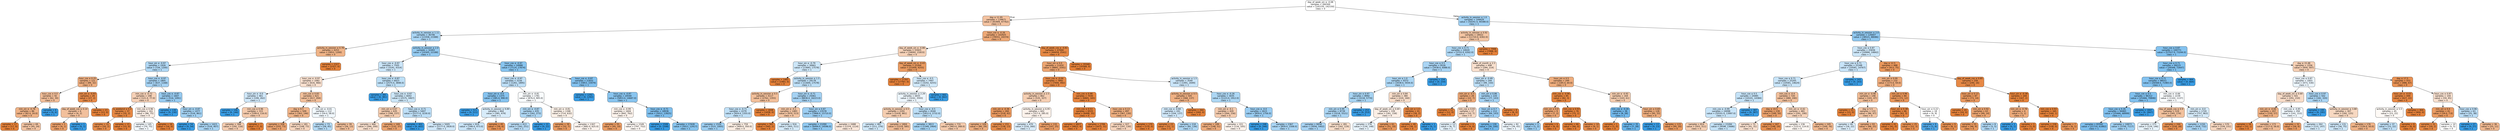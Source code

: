 digraph Tree {
node [shape=box, style="filled, rounded", color="black", fontname="helvetica"] ;
edge [fontname="helvetica"] ;
0 [label=<day_of_week_sin &le; -0.08<br/>samples = 284300<br/>value = [142150, 142150]<br/>class = 0>, fillcolor="#ffffff"] ;
1 [label=<day &le; 11.95<br/>samples = 139671<br/>value = [91909, 47762]<br/>class = 0>, fillcolor="#f3c2a0"] ;
0 -> 1 [labeldistance=2.5, labelangle=45, headlabel="True"] ;
2 [label=<activity_in_session &le; 1.11<br/>samples = 36746<br/>value = [13358, 23388]<br/>class = 1>, fillcolor="#aad5f4"] ;
1 -> 2 ;
3 [label=<activity_in_session &le; 0.78<br/>samples = 4253<br/>value = [3053, 1200]<br/>class = 0>, fillcolor="#efb387"] ;
2 -> 3 ;
4 [label=<hour_sin &le; -0.97<br/>samples = 1926<br/>value = [726, 1200]<br/>class = 1>, fillcolor="#b1d8f5"] ;
3 -> 4 ;
5 [label=<hour_cos &le; 0.25<br/>samples = 121<br/>value = [89, 32]<br/>class = 0>, fillcolor="#eeae80"] ;
4 -> 5 ;
6 [label=<hour_cos &le; 0.0<br/>samples = 92<br/>value = [62, 30]<br/>class = 0>, fillcolor="#f2be99"] ;
5 -> 6 ;
7 [label=<min_sin &le; -0.78<br/>samples = 86<br/>value = [62.0, 24.0]<br/>class = 0>, fillcolor="#efb286"] ;
6 -> 7 ;
8 [label=<samples = 17<br/>value = [17, 0]<br/>class = 0>, fillcolor="#e58139"] ;
7 -> 8 ;
9 [label=<samples = 69<br/>value = [45, 24]<br/>class = 0>, fillcolor="#f3c4a3"] ;
7 -> 9 ;
10 [label=<samples = 6<br/>value = [0, 6]<br/>class = 1>, fillcolor="#399de5"] ;
6 -> 10 ;
11 [label=<min_sin &le; -0.93<br/>samples = 29<br/>value = [27, 2]<br/>class = 0>, fillcolor="#e78a48"] ;
5 -> 11 ;
12 [label=<day_of_week_cos &le; 0.14<br/>samples = 6<br/>value = [4, 2]<br/>class = 0>, fillcolor="#f2c09c"] ;
11 -> 12 ;
13 [label=<samples = 5<br/>value = [4, 1]<br/>class = 0>, fillcolor="#eca06a"] ;
12 -> 13 ;
14 [label=<samples = 1<br/>value = [0, 1]<br/>class = 1>, fillcolor="#399de5"] ;
12 -> 14 ;
15 [label=<samples = 23<br/>value = [23, 0]<br/>class = 0>, fillcolor="#e58139"] ;
11 -> 15 ;
16 [label=<hour_cos &le; -0.97<br/>samples = 1805<br/>value = [637, 1168]<br/>class = 1>, fillcolor="#a5d2f3"] ;
4 -> 16 ;
17 [label=<min_cos &le; -0.72<br/>samples = 198<br/>value = [121.0, 77.0]<br/>class = 0>, fillcolor="#f6d1b7"] ;
16 -> 17 ;
18 [label=<is_weekend &le; 0.5<br/>samples = 37<br/>value = [35, 2]<br/>class = 0>, fillcolor="#e68844"] ;
17 -> 18 ;
19 [label=<samples = 22<br/>value = [20, 2]<br/>class = 0>, fillcolor="#e88e4d"] ;
18 -> 19 ;
20 [label=<samples = 15<br/>value = [15, 0]<br/>class = 0>, fillcolor="#e58139"] ;
18 -> 20 ;
21 [label=<min_cos &le; 0.96<br/>samples = 161<br/>value = [86, 75]<br/>class = 0>, fillcolor="#fcefe6"] ;
17 -> 21 ;
22 [label=<samples = 145<br/>value = [70, 75]<br/>class = 1>, fillcolor="#f2f8fd"] ;
21 -> 22 ;
23 [label=<samples = 16<br/>value = [16, 0]<br/>class = 0>, fillcolor="#e58139"] ;
21 -> 23 ;
24 [label=<hour_cos &le; -0.87<br/>samples = 1607<br/>value = [516, 1091]<br/>class = 1>, fillcolor="#97cbf1"] ;
16 -> 24 ;
25 [label=<samples = 130<br/>value = [0, 130]<br/>class = 1>, fillcolor="#399de5"] ;
24 -> 25 ;
26 [label=<hour_sin &le; -0.87<br/>samples = 1477<br/>value = [516, 961]<br/>class = 1>, fillcolor="#a3d2f3"] ;
24 -> 26 ;
27 [label=<samples = 54<br/>value = [0, 54]<br/>class = 1>, fillcolor="#399de5"] ;
26 -> 27 ;
28 [label=<samples = 1423<br/>value = [516, 907]<br/>class = 1>, fillcolor="#aad5f4"] ;
26 -> 28 ;
29 [label=<samples = 2327<br/>value = [2327, 0]<br/>class = 0>, fillcolor="#e58139"] ;
3 -> 29 ;
30 [label=<activity_in_session &le; 2.0<br/>samples = 32493<br/>value = [10305, 22188]<br/>class = 1>, fillcolor="#95cbf1"] ;
2 -> 30 ;
31 [label=<hour_cos &le; -0.97<br/>samples = 7505<br/>value = [3191, 4314]<br/>class = 1>, fillcolor="#cbe5f8"] ;
30 -> 31 ;
32 [label=<hour_cos &le; -0.97<br/>samples = 1082<br/>value = [616, 466]<br/>class = 0>, fillcolor="#f9e0cf"] ;
31 -> 32 ;
33 [label=<hour_sin &le; -0.0<br/>samples = 461<br/>value = [199, 262]<br/>class = 1>, fillcolor="#cfe7f9"] ;
32 -> 33 ;
34 [label=<samples = 146<br/>value = [0, 146]<br/>class = 1>, fillcolor="#399de5"] ;
33 -> 34 ;
35 [label=<min_cos &le; 0.96<br/>samples = 315<br/>value = [199.0, 116.0]<br/>class = 0>, fillcolor="#f4caac"] ;
33 -> 35 ;
36 [label=<samples = 308<br/>value = [192, 116]<br/>class = 0>, fillcolor="#f5cdb1"] ;
35 -> 36 ;
37 [label=<samples = 7<br/>value = [7, 0]<br/>class = 0>, fillcolor="#e58139"] ;
35 -> 37 ;
38 [label=<min_cos &le; 0.83<br/>samples = 621<br/>value = [417, 204]<br/>class = 0>, fillcolor="#f2bf9a"] ;
32 -> 38 ;
39 [label=<day &le; 8.5<br/>samples = 509<br/>value = [363, 146]<br/>class = 0>, fillcolor="#efb489"] ;
38 -> 39 ;
40 [label=<samples = 328<br/>value = [255, 73]<br/>class = 0>, fillcolor="#eca572"] ;
39 -> 40 ;
41 [label=<samples = 181<br/>value = [108, 73]<br/>class = 0>, fillcolor="#f7d6bf"] ;
39 -> 41 ;
42 [label=<min_sin &le; -0.01<br/>samples = 112<br/>value = [54.0, 58.0]<br/>class = 1>, fillcolor="#f1f8fd"] ;
38 -> 42 ;
43 [label=<samples = 73<br/>value = [28, 45]<br/>class = 1>, fillcolor="#b4daf5"] ;
42 -> 43 ;
44 [label=<samples = 39<br/>value = [26, 13]<br/>class = 0>, fillcolor="#f2c09c"] ;
42 -> 44 ;
45 [label=<hour_cos &le; -0.87<br/>samples = 6423<br/>value = [2575.0, 3848.0]<br/>class = 1>, fillcolor="#bddff6"] ;
31 -> 45 ;
46 [label=<samples = 381<br/>value = [0, 381]<br/>class = 1>, fillcolor="#399de5"] ;
45 -> 46 ;
47 [label=<hour_cos &le; -0.87<br/>samples = 6042<br/>value = [2575, 3467]<br/>class = 1>, fillcolor="#cce6f8"] ;
45 -> 47 ;
48 [label=<min_sin &le; 0.67<br/>samples = 635<br/>value = [398, 237]<br/>class = 0>, fillcolor="#f4ccaf"] ;
47 -> 48 ;
49 [label=<samples = 466<br/>value = [266, 200]<br/>class = 0>, fillcolor="#f9e0ce"] ;
48 -> 49 ;
50 [label=<samples = 169<br/>value = [132, 37]<br/>class = 0>, fillcolor="#eca470"] ;
48 -> 50 ;
51 [label=<hour_cos &le; -0.71<br/>samples = 5407<br/>value = [2177.0, 3230.0]<br/>class = 1>, fillcolor="#bedff7"] ;
47 -> 51 ;
52 [label=<samples = 402<br/>value = [0, 402]<br/>class = 1>, fillcolor="#399de5"] ;
51 -> 52 ;
53 [label=<samples = 5005<br/>value = [2177.0, 2828.0]<br/>class = 1>, fillcolor="#d1e8f9"] ;
51 -> 53 ;
54 [label=<hour_cos &le; -0.97<br/>samples = 24988<br/>value = [7114, 17874]<br/>class = 1>, fillcolor="#88c4ef"] ;
30 -> 54 ;
55 [label=<hour_cos &le; -0.97<br/>samples = 3156<br/>value = [1261, 1895]<br/>class = 1>, fillcolor="#bddef6"] ;
54 -> 55 ;
56 [label=<hour_sin &le; -0.0<br/>samples = 1375<br/>value = [385.0, 990.0]<br/>class = 1>, fillcolor="#86c3ef"] ;
55 -> 56 ;
57 [label=<samples = 511<br/>value = [0, 511]<br/>class = 1>, fillcolor="#399de5"] ;
56 -> 57 ;
58 [label=<activity_in_session &le; 9.89<br/>samples = 864<br/>value = [385, 479]<br/>class = 1>, fillcolor="#d8ecfa"] ;
56 -> 58 ;
59 [label=<samples = 819<br/>value = [346.0, 473.0]<br/>class = 1>, fillcolor="#cae5f8"] ;
58 -> 59 ;
60 [label=<samples = 45<br/>value = [39, 6]<br/>class = 0>, fillcolor="#e99457"] ;
58 -> 60 ;
61 [label=<min_sin &le; -0.81<br/>samples = 1781<br/>value = [876.0, 905.0]<br/>class = 1>, fillcolor="#f9fcfe"] ;
55 -> 61 ;
62 [label=<min_sin &le; -0.87<br/>samples = 435<br/>value = [162, 273]<br/>class = 1>, fillcolor="#aed7f4"] ;
61 -> 62 ;
63 [label=<samples = 413<br/>value = [162, 251]<br/>class = 1>, fillcolor="#b9dcf6"] ;
62 -> 63 ;
64 [label=<samples = 22<br/>value = [0, 22]<br/>class = 1>, fillcolor="#399de5"] ;
62 -> 64 ;
65 [label=<min_sin &le; -0.81<br/>samples = 1346<br/>value = [714, 632]<br/>class = 0>, fillcolor="#fcf1e8"] ;
61 -> 65 ;
66 [label=<samples = 39<br/>value = [32, 7]<br/>class = 0>, fillcolor="#eb9d64"] ;
65 -> 66 ;
67 [label=<samples = 1307<br/>value = [682.0, 625.0]<br/>class = 0>, fillcolor="#fdf4ee"] ;
65 -> 67 ;
68 [label=<hour_cos &le; -0.87<br/>samples = 21832<br/>value = [5853, 15979]<br/>class = 1>, fillcolor="#82c1ef"] ;
54 -> 68 ;
69 [label=<samples = 1292<br/>value = [0, 1292]<br/>class = 1>, fillcolor="#399de5"] ;
68 -> 69 ;
70 [label=<hour_cos &le; -0.87<br/>samples = 20540<br/>value = [5853.0, 14687.0]<br/>class = 1>, fillcolor="#88c4ef"] ;
68 -> 70 ;
71 [label=<min_cos &le; -0.99<br/>samples = 1604<br/>value = [842, 762]<br/>class = 0>, fillcolor="#fdf3ec"] ;
70 -> 71 ;
72 [label=<samples = 55<br/>value = [45, 10]<br/>class = 0>, fillcolor="#eb9d65"] ;
71 -> 72 ;
73 [label=<samples = 1549<br/>value = [797, 752]<br/>class = 0>, fillcolor="#fef8f4"] ;
71 -> 73 ;
74 [label=<hour_cos &le; -0.71<br/>samples = 18936<br/>value = [5011, 13925]<br/>class = 1>, fillcolor="#80c0ee"] ;
70 -> 74 ;
75 [label=<samples = 1508<br/>value = [0, 1508]<br/>class = 1>, fillcolor="#399de5"] ;
74 -> 75 ;
76 [label=<samples = 17428<br/>value = [5011, 12417]<br/>class = 1>, fillcolor="#89c5ef"] ;
74 -> 76 ;
77 [label=<hour_cos &le; -0.26<br/>samples = 102925<br/>value = [78551, 24374]<br/>class = 0>, fillcolor="#eda876"] ;
1 -> 77 ;
78 [label=<day_of_week_sin &le; -0.88<br/>samples = 55925<br/>value = [34092, 21833]<br/>class = 0>, fillcolor="#f6d2b8"] ;
77 -> 78 ;
79 [label=<hour_sin &le; -0.79<br/>samples = 30661<br/>value = [13083, 17578]<br/>class = 1>, fillcolor="#cce6f8"] ;
78 -> 79 ;
80 [label=<samples = 1483<br/>value = [1483, 0]<br/>class = 0>, fillcolor="#e58139"] ;
79 -> 80 ;
81 [label=<activity_in_session &le; 1.5<br/>samples = 29178<br/>value = [11600, 17578]<br/>class = 1>, fillcolor="#bcdef6"] ;
79 -> 81 ;
82 [label=<activity_in_session &le; 0.5<br/>samples = 4117<br/>value = [2762, 1355]<br/>class = 0>, fillcolor="#f2bf9a"] ;
81 -> 82 ;
83 [label=<hour_cos &le; -0.71<br/>samples = 2279<br/>value = [924.0, 1355.0]<br/>class = 1>, fillcolor="#c0e0f7"] ;
82 -> 83 ;
84 [label=<samples = 1520<br/>value = [515, 1005]<br/>class = 1>, fillcolor="#9ecff2"] ;
83 -> 84 ;
85 [label=<samples = 759<br/>value = [409.0, 350.0]<br/>class = 0>, fillcolor="#fbede2"] ;
83 -> 85 ;
86 [label=<samples = 1838<br/>value = [1838, 0]<br/>class = 0>, fillcolor="#e58139"] ;
82 -> 86 ;
87 [label=<hour_sin &le; -0.71<br/>samples = 25061<br/>value = [8838.0, 16223.0]<br/>class = 1>, fillcolor="#a5d2f3"] ;
81 -> 87 ;
88 [label=<min_sin &le; -0.1<br/>samples = 1483<br/>value = [970, 513]<br/>class = 0>, fillcolor="#f3c4a2"] ;
87 -> 88 ;
89 [label=<samples = 567<br/>value = [565, 2]<br/>class = 0>, fillcolor="#e5813a"] ;
88 -> 89 ;
90 [label=<samples = 916<br/>value = [405, 511]<br/>class = 1>, fillcolor="#d6ebfa"] ;
88 -> 90 ;
91 [label=<hour_sin &le; 0.87<br/>samples = 23578<br/>value = [7868.0, 15710.0]<br/>class = 1>, fillcolor="#9ccef2"] ;
87 -> 91 ;
92 [label=<samples = 21090<br/>value = [6494.0, 14596.0]<br/>class = 1>, fillcolor="#91c9f1"] ;
91 -> 92 ;
93 [label=<samples = 2488<br/>value = [1374, 1114]<br/>class = 0>, fillcolor="#fae7da"] ;
91 -> 93 ;
94 [label=<day_of_week_sin &le; -0.43<br/>samples = 25264<br/>value = [21009, 4255]<br/>class = 0>, fillcolor="#ea9b61"] ;
78 -> 94 ;
95 [label=<samples = 17767<br/>value = [17767, 0]<br/>class = 0>, fillcolor="#e58139"] ;
94 -> 95 ;
96 [label=<hour_cos &le; -0.5<br/>samples = 7497<br/>value = [3242, 4255]<br/>class = 1>, fillcolor="#d0e8f9"] ;
94 -> 96 ;
97 [label=<activity_in_session &le; 2.29<br/>samples = 6835<br/>value = [3242, 3593]<br/>class = 1>, fillcolor="#ecf5fc"] ;
96 -> 97 ;
98 [label=<activity_in_session &le; 0.5<br/>samples = 2291<br/>value = [1430, 861]<br/>class = 0>, fillcolor="#f5cdb0"] ;
97 -> 98 ;
99 [label=<samples = 487<br/>value = [211, 276]<br/>class = 1>, fillcolor="#d0e8f9"] ;
98 -> 99 ;
100 [label=<samples = 1804<br/>value = [1219, 585]<br/>class = 0>, fillcolor="#f1bd98"] ;
98 -> 100 ;
101 [label=<hour_cos &le; -0.5<br/>samples = 4544<br/>value = [1812.0, 2732.0]<br/>class = 1>, fillcolor="#bcdef6"] ;
97 -> 101 ;
102 [label=<samples = 3813<br/>value = [1349, 2464]<br/>class = 1>, fillcolor="#a5d3f3"] ;
101 -> 102 ;
103 [label=<samples = 731<br/>value = [463.0, 268.0]<br/>class = 0>, fillcolor="#f4caac"] ;
101 -> 103 ;
104 [label=<samples = 662<br/>value = [0, 662]<br/>class = 1>, fillcolor="#399de5"] ;
96 -> 104 ;
105 [label=<day_of_week_cos &le; -0.81<br/>samples = 47000<br/>value = [44459, 2541]<br/>class = 0>, fillcolor="#e68844"] ;
77 -> 105 ;
106 [label=<hour_sin &le; 0.0<br/>samples = 11432<br/>value = [8891, 2541]<br/>class = 0>, fillcolor="#eca572"] ;
105 -> 106 ;
107 [label=<hour_cos &le; -0.04<br/>samples = 7892<br/>value = [7400, 492]<br/>class = 0>, fillcolor="#e78946"] ;
106 -> 107 ;
108 [label=<activity_in_session &le; 2.5<br/>samples = 862<br/>value = [535, 327]<br/>class = 0>, fillcolor="#f5ceb2"] ;
107 -> 108 ;
109 [label=<min_sin &le; -0.36<br/>samples = 260<br/>value = [218, 42]<br/>class = 0>, fillcolor="#ea995f"] ;
108 -> 109 ;
110 [label=<samples = 109<br/>value = [80, 29]<br/>class = 0>, fillcolor="#eeaf81"] ;
109 -> 110 ;
111 [label=<samples = 151<br/>value = [138, 13]<br/>class = 0>, fillcolor="#e78d4c"] ;
109 -> 111 ;
112 [label=<activity_in_session &le; 6.95<br/>samples = 602<br/>value = [317.0, 285.0]<br/>class = 0>, fillcolor="#fcf2eb"] ;
108 -> 112 ;
113 [label=<samples = 470<br/>value = [210, 260]<br/>class = 1>, fillcolor="#d9ecfa"] ;
112 -> 113 ;
114 [label=<samples = 132<br/>value = [107, 25]<br/>class = 0>, fillcolor="#eb9e67"] ;
112 -> 114 ;
115 [label=<min_cos &le; 0.98<br/>samples = 7030<br/>value = [6865, 165]<br/>class = 0>, fillcolor="#e6843e"] ;
107 -> 115 ;
116 [label=<min_cos &le; 0.53<br/>samples = 6533<br/>value = [6498, 35]<br/>class = 0>, fillcolor="#e5823a"] ;
115 -> 116 ;
117 [label=<samples = 4827<br/>value = [4823, 4]<br/>class = 0>, fillcolor="#e58139"] ;
116 -> 117 ;
118 [label=<samples = 1706<br/>value = [1675, 31]<br/>class = 0>, fillcolor="#e5833d"] ;
116 -> 118 ;
119 [label=<hour_cos &le; 0.13<br/>samples = 497<br/>value = [367, 130]<br/>class = 0>, fillcolor="#eeae7f"] ;
115 -> 119 ;
120 [label=<samples = 327<br/>value = [197, 130]<br/>class = 0>, fillcolor="#f6d4bc"] ;
119 -> 120 ;
121 [label=<samples = 170<br/>value = [170, 0]<br/>class = 0>, fillcolor="#e58139"] ;
119 -> 121 ;
122 [label=<activity_in_session &le; 1.5<br/>samples = 3540<br/>value = [1491, 2049]<br/>class = 1>, fillcolor="#c9e4f8"] ;
106 -> 122 ;
123 [label=<activity_in_session &le; 0.5<br/>samples = 505<br/>value = [368, 137]<br/>class = 0>, fillcolor="#efb083"] ;
122 -> 123 ;
124 [label=<min_cos &le; -0.84<br/>samples = 241<br/>value = [104, 137]<br/>class = 1>, fillcolor="#cfe7f9"] ;
123 -> 124 ;
125 [label=<samples = 23<br/>value = [22, 1]<br/>class = 0>, fillcolor="#e68742"] ;
124 -> 125 ;
126 [label=<samples = 218<br/>value = [82, 136]<br/>class = 1>, fillcolor="#b0d8f5"] ;
124 -> 126 ;
127 [label=<samples = 264<br/>value = [264, 0]<br/>class = 0>, fillcolor="#e58139"] ;
123 -> 127 ;
128 [label=<hour_cos &le; -0.26<br/>samples = 3035<br/>value = [1123.0, 1912.0]<br/>class = 1>, fillcolor="#add7f4"] ;
122 -> 128 ;
129 [label=<min_sin &le; -0.1<br/>samples = 420<br/>value = [264, 156]<br/>class = 0>, fillcolor="#f4cbae"] ;
128 -> 129 ;
130 [label=<samples = 199<br/>value = [148, 51]<br/>class = 0>, fillcolor="#eeac7d"] ;
129 -> 130 ;
131 [label=<samples = 221<br/>value = [116, 105]<br/>class = 0>, fillcolor="#fdf3ec"] ;
129 -> 131 ;
132 [label=<hour_cos &le; -0.0<br/>samples = 2615<br/>value = [859.0, 1756.0]<br/>class = 1>, fillcolor="#9acdf2"] ;
128 -> 132 ;
133 [label=<samples = 248<br/>value = [0, 248]<br/>class = 1>, fillcolor="#399de5"] ;
132 -> 133 ;
134 [label=<samples = 2367<br/>value = [859.0, 1508.0]<br/>class = 1>, fillcolor="#aad5f4"] ;
132 -> 134 ;
135 [label=<samples = 35568<br/>value = [35568, 0]<br/>class = 0>, fillcolor="#e58139"] ;
105 -> 135 ;
136 [label=<activity_in_session &le; 1.0<br/>samples = 144629<br/>value = [50241.0, 94388.0]<br/>class = 1>, fillcolor="#a2d1f3"] ;
0 -> 136 [labeldistance=2.5, labelangle=-45, headlabel="False"] ;
137 [label=<activity_in_session &le; 0.92<br/>samples = 18022<br/>value = [11720.0, 6302.0]<br/>class = 0>, fillcolor="#f3c5a3"] ;
136 -> 137 ;
138 [label=<hour_cos &le; 0.71<br/>samples = 10024<br/>value = [3722.0, 6302.0]<br/>class = 1>, fillcolor="#aed7f4"] ;
137 -> 138 ;
139 [label=<hour_cos &le; 0.5<br/>samples = 9526<br/>value = [3438.0, 6088.0]<br/>class = 1>, fillcolor="#a9d4f4"] ;
138 -> 139 ;
140 [label=<hour_sin &le; 1.0<br/>samples = 9372<br/>value = [3438.0, 5934.0]<br/>class = 1>, fillcolor="#acd6f4"] ;
139 -> 140 ;
141 [label=<hour_sin &le; 0.97<br/>samples = 8992<br/>value = [3218, 5774]<br/>class = 1>, fillcolor="#a7d4f3"] ;
140 -> 141 ;
142 [label=<min_sin &le; 0.99<br/>samples = 8739<br/>value = [3218, 5521]<br/>class = 1>, fillcolor="#acd6f4"] ;
141 -> 142 ;
143 [label=<samples = 8458<br/>value = [3056, 5402]<br/>class = 1>, fillcolor="#a9d4f4"] ;
142 -> 143 ;
144 [label=<samples = 281<br/>value = [162, 119]<br/>class = 0>, fillcolor="#f8deca"] ;
142 -> 144 ;
145 [label=<samples = 253<br/>value = [0, 253]<br/>class = 1>, fillcolor="#399de5"] ;
141 -> 145 ;
146 [label=<min_sin &le; 0.84<br/>samples = 380<br/>value = [220, 160]<br/>class = 0>, fillcolor="#f8ddc9"] ;
140 -> 146 ;
147 [label=<day_of_week_sin &le; 0.69<br/>samples = 339<br/>value = [181, 158]<br/>class = 0>, fillcolor="#fcefe6"] ;
146 -> 147 ;
148 [label=<samples = 278<br/>value = [130, 148]<br/>class = 1>, fillcolor="#e7f3fc"] ;
147 -> 148 ;
149 [label=<samples = 61<br/>value = [51, 10]<br/>class = 0>, fillcolor="#ea9a60"] ;
147 -> 149 ;
150 [label=<min_sin &le; 1.0<br/>samples = 41<br/>value = [39, 2]<br/>class = 0>, fillcolor="#e68743"] ;
146 -> 150 ;
151 [label=<samples = 40<br/>value = [39, 1]<br/>class = 0>, fillcolor="#e6843e"] ;
150 -> 151 ;
152 [label=<samples = 1<br/>value = [0, 1]<br/>class = 1>, fillcolor="#399de5"] ;
150 -> 152 ;
153 [label=<samples = 154<br/>value = [0, 154]<br/>class = 1>, fillcolor="#399de5"] ;
139 -> 153 ;
154 [label=<week_of_month &le; 2.5<br/>samples = 498<br/>value = [284, 214]<br/>class = 0>, fillcolor="#f9e0ce"] ;
138 -> 154 ;
155 [label=<hour_sin &le; -0.49<br/>samples = 249<br/>value = [99, 150]<br/>class = 1>, fillcolor="#bcdef6"] ;
154 -> 155 ;
156 [label=<min_sin &le; -0.5<br/>samples = 29<br/>value = [22, 7]<br/>class = 0>, fillcolor="#eda978"] ;
155 -> 156 ;
157 [label=<samples = 12<br/>value = [12, 0]<br/>class = 0>, fillcolor="#e58139"] ;
156 -> 157 ;
158 [label=<min_cos &le; 0.93<br/>samples = 17<br/>value = [10, 7]<br/>class = 0>, fillcolor="#f7d9c4"] ;
156 -> 158 ;
159 [label=<samples = 13<br/>value = [6, 7]<br/>class = 1>, fillcolor="#e3f1fb"] ;
158 -> 159 ;
160 [label=<samples = 4<br/>value = [4, 0]<br/>class = 0>, fillcolor="#e58139"] ;
158 -> 160 ;
161 [label=<min_sin &le; 0.86<br/>samples = 220<br/>value = [77, 143]<br/>class = 1>, fillcolor="#a4d2f3"] ;
155 -> 161 ;
162 [label=<hour_sin &le; 0.7<br/>samples = 212<br/>value = [69, 143]<br/>class = 1>, fillcolor="#99ccf2"] ;
161 -> 162 ;
163 [label=<samples = 130<br/>value = [30, 100]<br/>class = 1>, fillcolor="#74baed"] ;
162 -> 163 ;
164 [label=<samples = 82<br/>value = [39, 43]<br/>class = 1>, fillcolor="#edf6fd"] ;
162 -> 164 ;
165 [label=<samples = 8<br/>value = [8, 0]<br/>class = 0>, fillcolor="#e58139"] ;
161 -> 165 ;
166 [label=<hour_sin &le; 0.5<br/>samples = 249<br/>value = [185.0, 64.0]<br/>class = 0>, fillcolor="#eead7d"] ;
154 -> 166 ;
167 [label=<min_cos &le; -0.96<br/>samples = 85<br/>value = [82, 3]<br/>class = 0>, fillcolor="#e68640"] ;
166 -> 167 ;
168 [label=<min_sin &le; 0.0<br/>samples = 9<br/>value = [7, 2]<br/>class = 0>, fillcolor="#eca572"] ;
167 -> 168 ;
169 [label=<samples = 3<br/>value = [1, 2]<br/>class = 1>, fillcolor="#9ccef2"] ;
168 -> 169 ;
170 [label=<samples = 6<br/>value = [6, 0]<br/>class = 0>, fillcolor="#e58139"] ;
168 -> 170 ;
171 [label=<min_cos &le; 0.93<br/>samples = 76<br/>value = [75, 1]<br/>class = 0>, fillcolor="#e5833c"] ;
167 -> 171 ;
172 [label=<samples = 66<br/>value = [66, 0]<br/>class = 0>, fillcolor="#e58139"] ;
171 -> 172 ;
173 [label=<samples = 10<br/>value = [9, 1]<br/>class = 0>, fillcolor="#e88f4f"] ;
171 -> 173 ;
174 [label=<min_sin &le; -0.92<br/>samples = 164<br/>value = [103, 61]<br/>class = 0>, fillcolor="#f4ccae"] ;
166 -> 174 ;
175 [label=<min_cos &le; -0.26<br/>samples = 36<br/>value = [8, 28]<br/>class = 1>, fillcolor="#72b9ec"] ;
174 -> 175 ;
176 [label=<samples = 1<br/>value = [1, 0]<br/>class = 0>, fillcolor="#e58139"] ;
175 -> 176 ;
177 [label=<samples = 35<br/>value = [7, 28]<br/>class = 1>, fillcolor="#6ab6ec"] ;
175 -> 177 ;
178 [label=<hour_sin &le; 0.69<br/>samples = 128<br/>value = [95, 33]<br/>class = 0>, fillcolor="#eead7e"] ;
174 -> 178 ;
179 [label=<samples = 13<br/>value = [0, 13]<br/>class = 1>, fillcolor="#399de5"] ;
178 -> 179 ;
180 [label=<samples = 115<br/>value = [95, 20]<br/>class = 0>, fillcolor="#ea9c63"] ;
178 -> 180 ;
181 [label=<samples = 7998<br/>value = [7998, 0]<br/>class = 0>, fillcolor="#e58139"] ;
137 -> 181 ;
182 [label=<activity_in_session &le; 2.0<br/>samples = 126607<br/>value = [38521, 88086]<br/>class = 1>, fillcolor="#90c8f0"] ;
136 -> 182 ;
183 [label=<hour_cos &le; 0.87<br/>samples = 25836<br/>value = [10994, 14842]<br/>class = 1>, fillcolor="#cce6f8"] ;
182 -> 183 ;
184 [label=<hour_cos &le; 0.71<br/>samples = 25348<br/>value = [10581, 14767]<br/>class = 1>, fillcolor="#c7e3f8"] ;
183 -> 184 ;
185 [label=<hour_cos &le; 0.71<br/>samples = 25205<br/>value = [10581, 14624]<br/>class = 1>, fillcolor="#c8e4f8"] ;
184 -> 185 ;
186 [label=<hour_cos &le; 0.5<br/>samples = 24485<br/>value = [10101, 14384]<br/>class = 1>, fillcolor="#c4e2f7"] ;
185 -> 186 ;
187 [label=<min_cos &le; -0.99<br/>samples = 24098<br/>value = [10101.0, 13997.0]<br/>class = 1>, fillcolor="#c8e4f8"] ;
186 -> 187 ;
188 [label=<samples = 814<br/>value = [503, 311]<br/>class = 0>, fillcolor="#f5cfb3"] ;
187 -> 188 ;
189 [label=<samples = 23284<br/>value = [9598, 13686]<br/>class = 1>, fillcolor="#c4e2f7"] ;
187 -> 189 ;
190 [label=<samples = 387<br/>value = [0, 387]<br/>class = 1>, fillcolor="#399de5"] ;
186 -> 190 ;
191 [label=<min_cos &le; -0.4<br/>samples = 720<br/>value = [480, 240]<br/>class = 0>, fillcolor="#f2c09c"] ;
185 -> 191 ;
192 [label=<day &le; 10.5<br/>samples = 239<br/>value = [189, 50]<br/>class = 0>, fillcolor="#eca26d"] ;
191 -> 192 ;
193 [label=<samples = 72<br/>value = [41, 31]<br/>class = 0>, fillcolor="#f9e0cf"] ;
192 -> 193 ;
194 [label=<samples = 167<br/>value = [148, 19]<br/>class = 0>, fillcolor="#e89152"] ;
192 -> 194 ;
195 [label=<min_sin &le; -0.42<br/>samples = 481<br/>value = [291, 190]<br/>class = 0>, fillcolor="#f6d3ba"] ;
191 -> 195 ;
196 [label=<samples = 236<br/>value = [122.0, 114.0]<br/>class = 0>, fillcolor="#fdf7f2"] ;
195 -> 196 ;
197 [label=<samples = 245<br/>value = [169, 76]<br/>class = 0>, fillcolor="#f1ba92"] ;
195 -> 197 ;
198 [label=<samples = 143<br/>value = [0, 143]<br/>class = 1>, fillcolor="#399de5"] ;
184 -> 198 ;
199 [label=<day &le; 12.5<br/>samples = 488<br/>value = [413, 75]<br/>class = 0>, fillcolor="#ea985d"] ;
183 -> 199 ;
200 [label=<min_sin &le; 0.09<br/>samples = 232<br/>value = [173.0, 59.0]<br/>class = 0>, fillcolor="#eeac7d"] ;
199 -> 200 ;
201 [label=<min_sin &le; -0.96<br/>samples = 148<br/>value = [101, 47]<br/>class = 0>, fillcolor="#f1bc95"] ;
200 -> 201 ;
202 [label=<samples = 15<br/>value = [15, 0]<br/>class = 0>, fillcolor="#e58139"] ;
201 -> 202 ;
203 [label=<day &le; 5.5<br/>samples = 133<br/>value = [86, 47]<br/>class = 0>, fillcolor="#f3c6a5"] ;
201 -> 203 ;
204 [label=<samples = 40<br/>value = [18, 22]<br/>class = 1>, fillcolor="#dbedfa"] ;
203 -> 204 ;
205 [label=<samples = 93<br/>value = [68, 25]<br/>class = 0>, fillcolor="#efaf82"] ;
203 -> 205 ;
206 [label=<min_sin &le; 0.96<br/>samples = 84<br/>value = [72, 12]<br/>class = 0>, fillcolor="#e9965a"] ;
200 -> 206 ;
207 [label=<hour_sin &le; 0.38<br/>samples = 66<br/>value = [63, 3]<br/>class = 0>, fillcolor="#e68742"] ;
206 -> 207 ;
208 [label=<samples = 41<br/>value = [41, 0]<br/>class = 0>, fillcolor="#e58139"] ;
207 -> 208 ;
209 [label=<samples = 25<br/>value = [22, 3]<br/>class = 0>, fillcolor="#e99254"] ;
207 -> 209 ;
210 [label=<hour_sin &le; 0.22<br/>samples = 18<br/>value = [9, 9]<br/>class = 0>, fillcolor="#ffffff"] ;
206 -> 210 ;
211 [label=<samples = 9<br/>value = [1, 8]<br/>class = 1>, fillcolor="#52a9e8"] ;
210 -> 211 ;
212 [label=<samples = 9<br/>value = [8, 1]<br/>class = 0>, fillcolor="#e89152"] ;
210 -> 212 ;
213 [label=<day_of_week_cos &le; 0.85<br/>samples = 256<br/>value = [240, 16]<br/>class = 0>, fillcolor="#e78946"] ;
199 -> 213 ;
214 [label=<hour_sin &le; 0.13<br/>samples = 87<br/>value = [73, 14]<br/>class = 0>, fillcolor="#ea995f"] ;
213 -> 214 ;
215 [label=<samples = 24<br/>value = [24, 0]<br/>class = 0>, fillcolor="#e58139"] ;
214 -> 215 ;
216 [label=<min_sin &le; 0.92<br/>samples = 63<br/>value = [49, 14]<br/>class = 0>, fillcolor="#eca572"] ;
214 -> 216 ;
217 [label=<samples = 55<br/>value = [46, 9]<br/>class = 0>, fillcolor="#ea9a60"] ;
216 -> 217 ;
218 [label=<samples = 8<br/>value = [3, 5]<br/>class = 1>, fillcolor="#b0d8f5"] ;
216 -> 218 ;
219 [label=<hour_sin &le; -0.38<br/>samples = 169<br/>value = [167, 2]<br/>class = 0>, fillcolor="#e5833b"] ;
213 -> 219 ;
220 [label=<min_sin &le; -0.78<br/>samples = 4<br/>value = [3, 1]<br/>class = 0>, fillcolor="#eeab7b"] ;
219 -> 220 ;
221 [label=<samples = 1<br/>value = [0, 1]<br/>class = 1>, fillcolor="#399de5"] ;
220 -> 221 ;
222 [label=<samples = 3<br/>value = [3, 0]<br/>class = 0>, fillcolor="#e58139"] ;
220 -> 222 ;
223 [label=<min_cos &le; 0.93<br/>samples = 165<br/>value = [164, 1]<br/>class = 0>, fillcolor="#e5823a"] ;
219 -> 223 ;
224 [label=<samples = 158<br/>value = [158, 0]<br/>class = 0>, fillcolor="#e58139"] ;
223 -> 224 ;
225 [label=<samples = 7<br/>value = [6, 1]<br/>class = 0>, fillcolor="#e9965a"] ;
223 -> 225 ;
226 [label=<hour_cos &le; 0.87<br/>samples = 100771<br/>value = [27527.0, 73244.0]<br/>class = 1>, fillcolor="#83c2ef"] ;
182 -> 226 ;
227 [label=<hour_cos &le; 0.71<br/>samples = 99215<br/>value = [26568, 72647]<br/>class = 1>, fillcolor="#81c1ef"] ;
226 -> 227 ;
228 [label=<hour_cos &le; 0.71<br/>samples = 98551<br/>value = [26568.0, 71983.0]<br/>class = 1>, fillcolor="#82c1ef"] ;
227 -> 228 ;
229 [label=<hour_cos &le; 0.5<br/>samples = 96312<br/>value = [25466, 70846]<br/>class = 1>, fillcolor="#80c0ee"] ;
228 -> 229 ;
230 [label=<hour_cos &le; 0.26<br/>samples = 94465<br/>value = [25466, 68999]<br/>class = 1>, fillcolor="#82c1ef"] ;
229 -> 230 ;
231 [label=<samples = 83592<br/>value = [21710, 61882]<br/>class = 1>, fillcolor="#7ebfee"] ;
230 -> 231 ;
232 [label=<samples = 10873<br/>value = [3756, 7117]<br/>class = 1>, fillcolor="#a1d1f3"] ;
230 -> 232 ;
233 [label=<samples = 1847<br/>value = [0, 1847]<br/>class = 1>, fillcolor="#399de5"] ;
229 -> 233 ;
234 [label=<min_cos &le; -0.66<br/>samples = 2239<br/>value = [1102, 1137]<br/>class = 1>, fillcolor="#f9fcfe"] ;
228 -> 234 ;
235 [label=<day_of_week_cos &le; 0.9<br/>samples = 519<br/>value = [345, 174]<br/>class = 0>, fillcolor="#f2c19d"] ;
234 -> 235 ;
236 [label=<samples = 275<br/>value = [129, 146]<br/>class = 1>, fillcolor="#e8f4fc"] ;
235 -> 236 ;
237 [label=<samples = 244<br/>value = [216, 28]<br/>class = 0>, fillcolor="#e89153"] ;
235 -> 237 ;
238 [label=<min_sin &le; -0.0<br/>samples = 1720<br/>value = [757, 963]<br/>class = 1>, fillcolor="#d5eaf9"] ;
234 -> 238 ;
239 [label=<samples = 1150<br/>value = [418, 732]<br/>class = 1>, fillcolor="#aad5f4"] ;
238 -> 239 ;
240 [label=<samples = 570<br/>value = [339, 231]<br/>class = 0>, fillcolor="#f7d7c0"] ;
238 -> 240 ;
241 [label=<samples = 664<br/>value = [0, 664]<br/>class = 1>, fillcolor="#399de5"] ;
227 -> 241 ;
242 [label=<day &le; 15.48<br/>samples = 1556<br/>value = [959, 597]<br/>class = 0>, fillcolor="#f5cfb4"] ;
226 -> 242 ;
243 [label=<hour_cos &le; 0.87<br/>samples = 1003<br/>value = [473, 530]<br/>class = 1>, fillcolor="#eaf4fc"] ;
242 -> 243 ;
244 [label=<day_of_week_sin &le; 0.69<br/>samples = 501<br/>value = [291, 210]<br/>class = 0>, fillcolor="#f8dcc8"] ;
243 -> 244 ;
245 [label=<min_sin &le; -0.84<br/>samples = 207<br/>value = [150, 57]<br/>class = 0>, fillcolor="#efb184"] ;
244 -> 245 ;
246 [label=<samples = 34<br/>value = [33, 1]<br/>class = 0>, fillcolor="#e6853f"] ;
245 -> 246 ;
247 [label=<samples = 173<br/>value = [117.0, 56.0]<br/>class = 0>, fillcolor="#f1bd98"] ;
245 -> 247 ;
248 [label=<min_cos &le; -0.85<br/>samples = 294<br/>value = [141, 153]<br/>class = 1>, fillcolor="#eff7fd"] ;
244 -> 248 ;
249 [label=<samples = 32<br/>value = [26, 6]<br/>class = 0>, fillcolor="#eb9e67"] ;
248 -> 249 ;
250 [label=<samples = 262<br/>value = [115, 147]<br/>class = 1>, fillcolor="#d4eaf9"] ;
248 -> 250 ;
251 [label=<hour_cos &le; 0.97<br/>samples = 502<br/>value = [182, 320]<br/>class = 1>, fillcolor="#aad5f4"] ;
243 -> 251 ;
252 [label=<samples = 195<br/>value = [0, 195]<br/>class = 1>, fillcolor="#399de5"] ;
251 -> 252 ;
253 [label=<activity_in_session &le; 3.88<br/>samples = 307<br/>value = [182, 125]<br/>class = 0>, fillcolor="#f7d8c1"] ;
251 -> 253 ;
254 [label=<samples = 131<br/>value = [56, 75]<br/>class = 1>, fillcolor="#cde6f8"] ;
253 -> 254 ;
255 [label=<samples = 176<br/>value = [126.0, 50.0]<br/>class = 0>, fillcolor="#efb388"] ;
253 -> 255 ;
256 [label=<day &le; 17.5<br/>samples = 553<br/>value = [486, 67]<br/>class = 0>, fillcolor="#e99254"] ;
242 -> 256 ;
257 [label=<hour_sin &le; -0.03<br/>samples = 449<br/>value = [427, 22]<br/>class = 0>, fillcolor="#e68743"] ;
256 -> 257 ;
258 [label=<activity_in_session &le; 5.5<br/>samples = 45<br/>value = [23, 22]<br/>class = 0>, fillcolor="#fefaf6"] ;
257 -> 258 ;
259 [label=<samples = 37<br/>value = [15, 22]<br/>class = 1>, fillcolor="#c0e0f7"] ;
258 -> 259 ;
260 [label=<samples = 8<br/>value = [8, 0]<br/>class = 0>, fillcolor="#e58139"] ;
258 -> 260 ;
261 [label=<samples = 404<br/>value = [404, 0]<br/>class = 0>, fillcolor="#e58139"] ;
257 -> 261 ;
262 [label=<hour_cos &le; 0.87<br/>samples = 104<br/>value = [59, 45]<br/>class = 0>, fillcolor="#f9e1d0"] ;
256 -> 262 ;
263 [label=<min_sin &le; 0.4<br/>samples = 41<br/>value = [34.0, 7.0]<br/>class = 0>, fillcolor="#ea9b62"] ;
262 -> 263 ;
264 [label=<samples = 31<br/>value = [29, 2]<br/>class = 0>, fillcolor="#e78a47"] ;
263 -> 264 ;
265 [label=<samples = 10<br/>value = [5, 5]<br/>class = 0>, fillcolor="#ffffff"] ;
263 -> 265 ;
266 [label=<hour_cos &le; 0.96<br/>samples = 63<br/>value = [25, 38]<br/>class = 1>, fillcolor="#bbddf6"] ;
262 -> 266 ;
267 [label=<samples = 27<br/>value = [0, 27]<br/>class = 1>, fillcolor="#399de5"] ;
266 -> 267 ;
268 [label=<samples = 36<br/>value = [25, 11]<br/>class = 0>, fillcolor="#f0b890"] ;
266 -> 268 ;
}